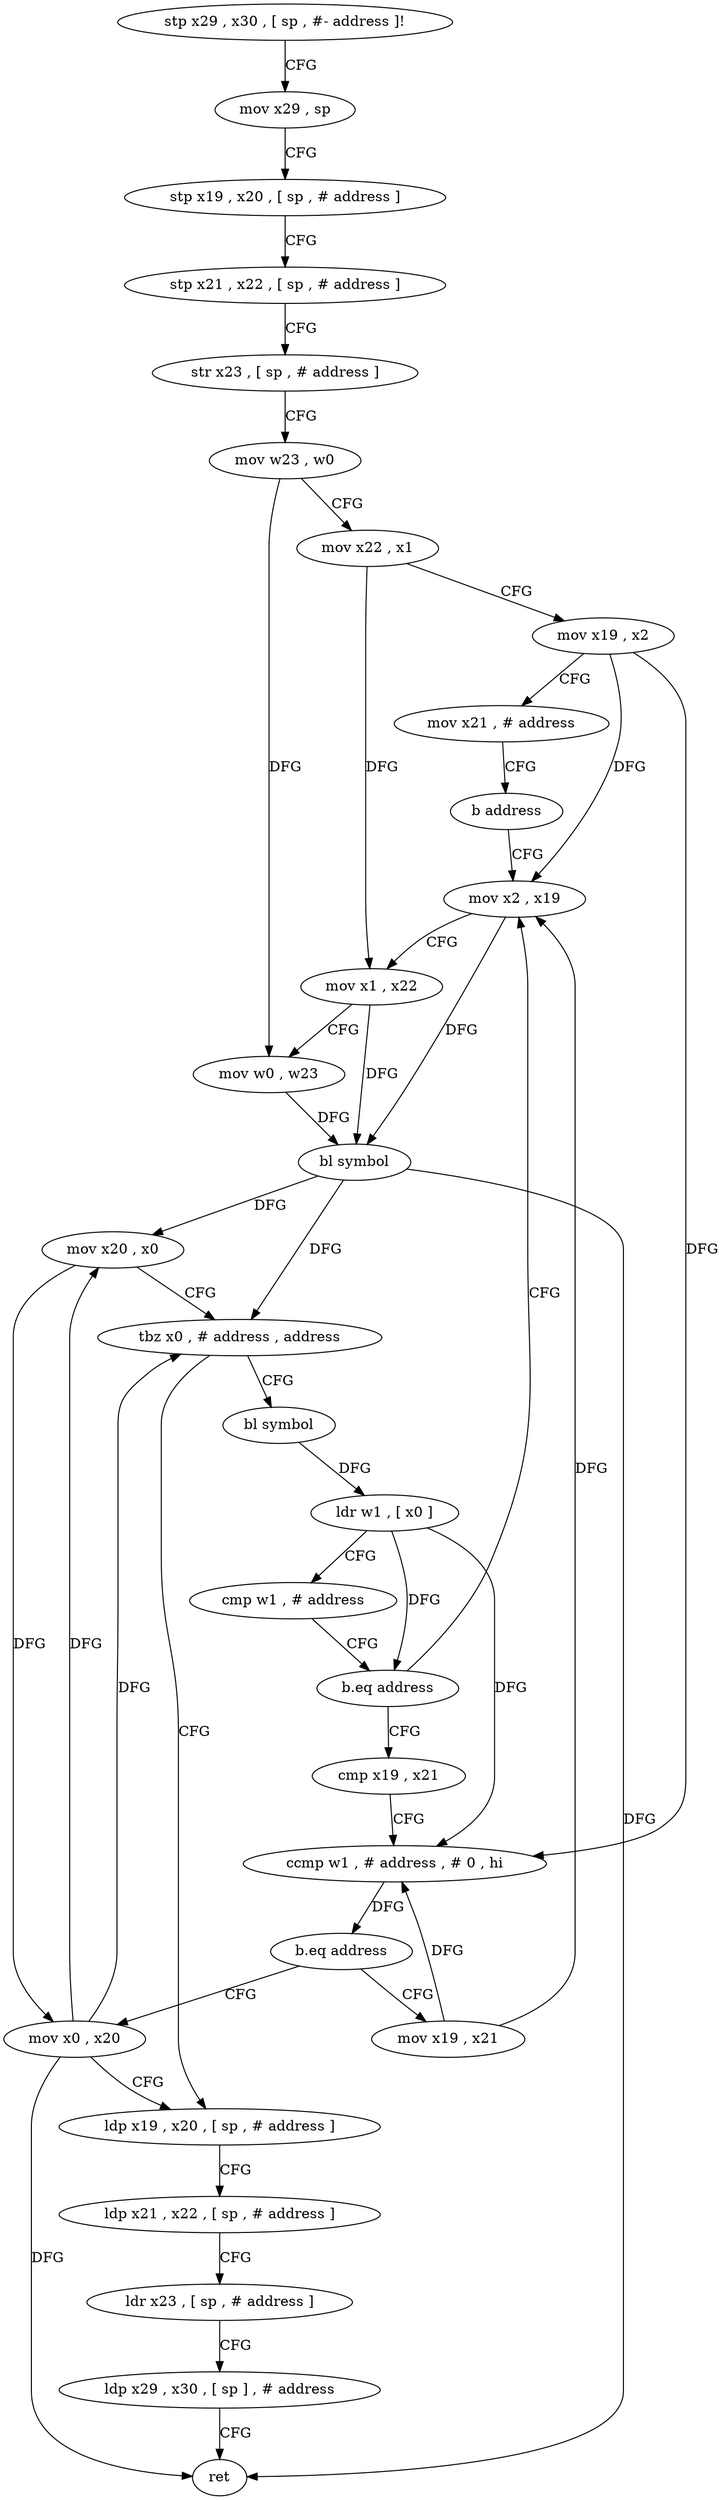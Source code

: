 digraph "func" {
"4236032" [label = "stp x29 , x30 , [ sp , #- address ]!" ]
"4236036" [label = "mov x29 , sp" ]
"4236040" [label = "stp x19 , x20 , [ sp , # address ]" ]
"4236044" [label = "stp x21 , x22 , [ sp , # address ]" ]
"4236048" [label = "str x23 , [ sp , # address ]" ]
"4236052" [label = "mov w23 , w0" ]
"4236056" [label = "mov x22 , x1" ]
"4236060" [label = "mov x19 , x2" ]
"4236064" [label = "mov x21 , # address" ]
"4236068" [label = "b address" ]
"4236076" [label = "mov x2 , x19" ]
"4236080" [label = "mov x1 , x22" ]
"4236084" [label = "mov w0 , w23" ]
"4236088" [label = "bl symbol" ]
"4236092" [label = "mov x20 , x0" ]
"4236096" [label = "tbz x0 , # address , address" ]
"4236132" [label = "ldp x19 , x20 , [ sp , # address ]" ]
"4236100" [label = "bl symbol" ]
"4236136" [label = "ldp x21 , x22 , [ sp , # address ]" ]
"4236140" [label = "ldr x23 , [ sp , # address ]" ]
"4236144" [label = "ldp x29 , x30 , [ sp ] , # address" ]
"4236148" [label = "ret" ]
"4236104" [label = "ldr w1 , [ x0 ]" ]
"4236108" [label = "cmp w1 , # address" ]
"4236112" [label = "b.eq address" ]
"4236116" [label = "cmp x19 , x21" ]
"4236120" [label = "ccmp w1 , # address , # 0 , hi" ]
"4236124" [label = "b.eq address" ]
"4236072" [label = "mov x19 , x21" ]
"4236128" [label = "mov x0 , x20" ]
"4236032" -> "4236036" [ label = "CFG" ]
"4236036" -> "4236040" [ label = "CFG" ]
"4236040" -> "4236044" [ label = "CFG" ]
"4236044" -> "4236048" [ label = "CFG" ]
"4236048" -> "4236052" [ label = "CFG" ]
"4236052" -> "4236056" [ label = "CFG" ]
"4236052" -> "4236084" [ label = "DFG" ]
"4236056" -> "4236060" [ label = "CFG" ]
"4236056" -> "4236080" [ label = "DFG" ]
"4236060" -> "4236064" [ label = "CFG" ]
"4236060" -> "4236076" [ label = "DFG" ]
"4236060" -> "4236120" [ label = "DFG" ]
"4236064" -> "4236068" [ label = "CFG" ]
"4236068" -> "4236076" [ label = "CFG" ]
"4236076" -> "4236080" [ label = "CFG" ]
"4236076" -> "4236088" [ label = "DFG" ]
"4236080" -> "4236084" [ label = "CFG" ]
"4236080" -> "4236088" [ label = "DFG" ]
"4236084" -> "4236088" [ label = "DFG" ]
"4236088" -> "4236092" [ label = "DFG" ]
"4236088" -> "4236096" [ label = "DFG" ]
"4236088" -> "4236148" [ label = "DFG" ]
"4236092" -> "4236096" [ label = "CFG" ]
"4236092" -> "4236128" [ label = "DFG" ]
"4236096" -> "4236132" [ label = "CFG" ]
"4236096" -> "4236100" [ label = "CFG" ]
"4236132" -> "4236136" [ label = "CFG" ]
"4236100" -> "4236104" [ label = "DFG" ]
"4236136" -> "4236140" [ label = "CFG" ]
"4236140" -> "4236144" [ label = "CFG" ]
"4236144" -> "4236148" [ label = "CFG" ]
"4236104" -> "4236108" [ label = "CFG" ]
"4236104" -> "4236112" [ label = "DFG" ]
"4236104" -> "4236120" [ label = "DFG" ]
"4236108" -> "4236112" [ label = "CFG" ]
"4236112" -> "4236076" [ label = "CFG" ]
"4236112" -> "4236116" [ label = "CFG" ]
"4236116" -> "4236120" [ label = "CFG" ]
"4236120" -> "4236124" [ label = "DFG" ]
"4236124" -> "4236072" [ label = "CFG" ]
"4236124" -> "4236128" [ label = "CFG" ]
"4236072" -> "4236076" [ label = "DFG" ]
"4236072" -> "4236120" [ label = "DFG" ]
"4236128" -> "4236132" [ label = "CFG" ]
"4236128" -> "4236092" [ label = "DFG" ]
"4236128" -> "4236096" [ label = "DFG" ]
"4236128" -> "4236148" [ label = "DFG" ]
}
